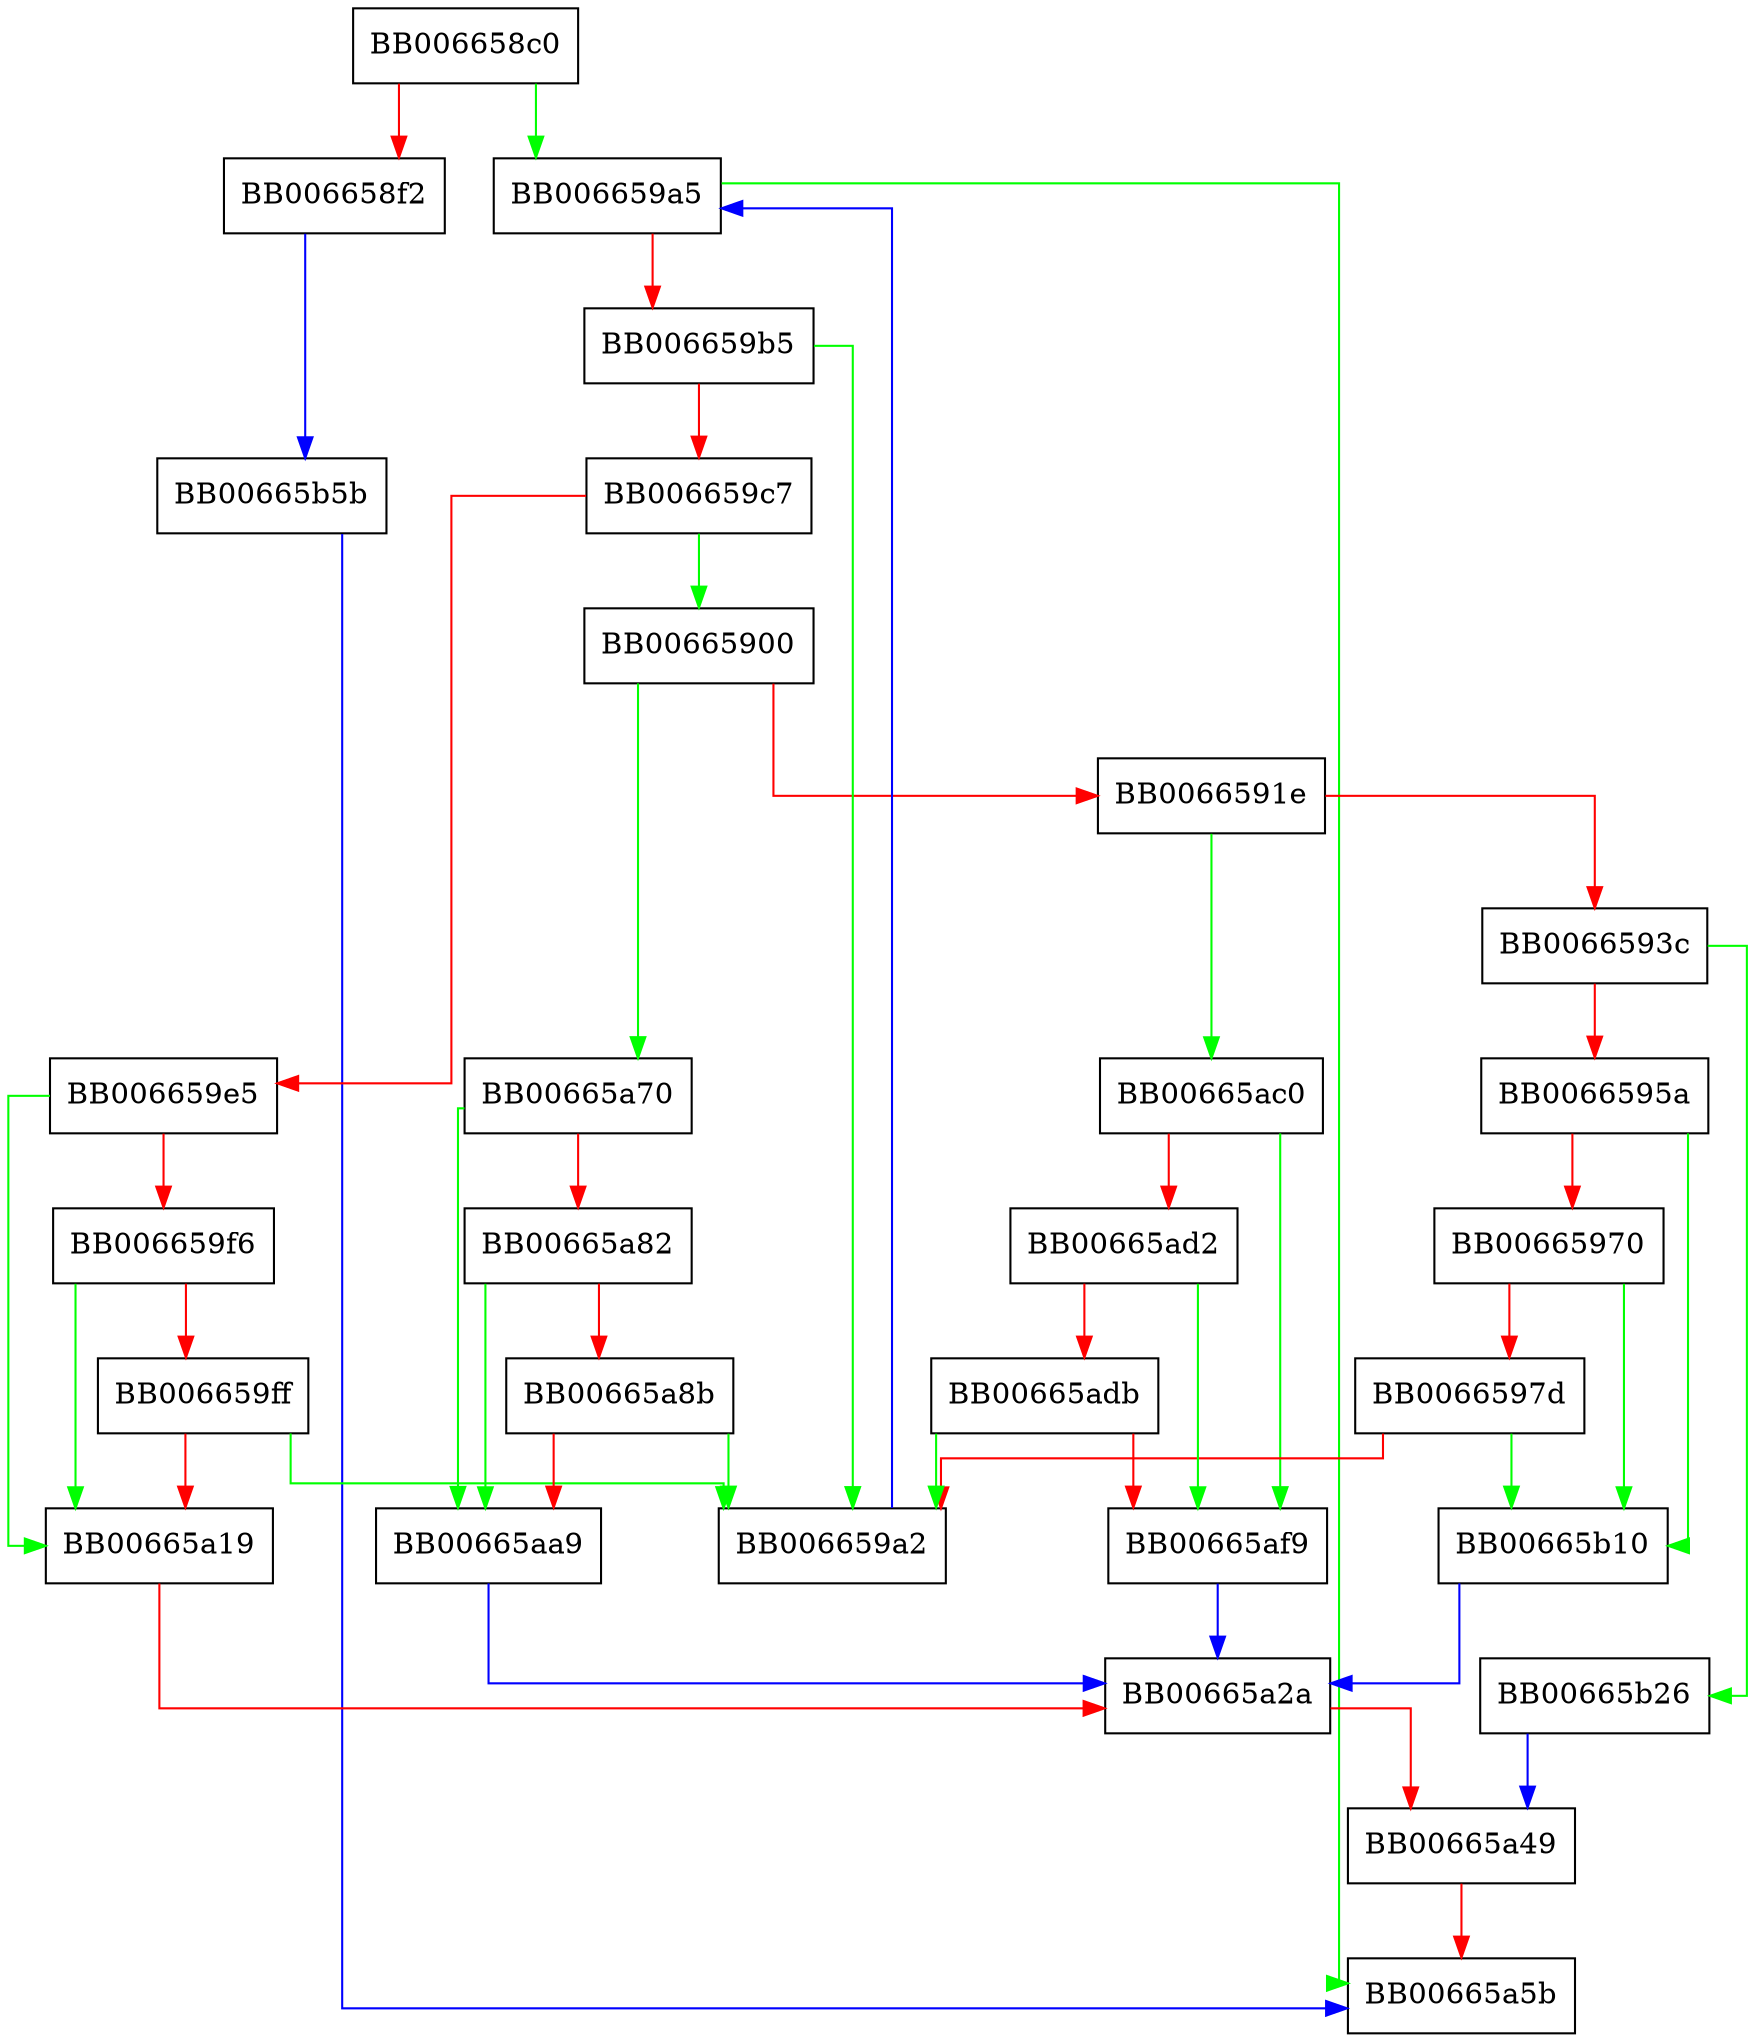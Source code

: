 digraph v2i_issuer_sign_tool {
  node [shape="box"];
  graph [splines=ortho];
  BB006658c0 -> BB006659a5 [color="green"];
  BB006658c0 -> BB006658f2 [color="red"];
  BB006658f2 -> BB00665b5b [color="blue"];
  BB00665900 -> BB00665a70 [color="green"];
  BB00665900 -> BB0066591e [color="red"];
  BB0066591e -> BB00665ac0 [color="green"];
  BB0066591e -> BB0066593c [color="red"];
  BB0066593c -> BB00665b26 [color="green"];
  BB0066593c -> BB0066595a [color="red"];
  BB0066595a -> BB00665b10 [color="green"];
  BB0066595a -> BB00665970 [color="red"];
  BB00665970 -> BB00665b10 [color="green"];
  BB00665970 -> BB0066597d [color="red"];
  BB0066597d -> BB00665b10 [color="green"];
  BB0066597d -> BB006659a2 [color="red"];
  BB006659a2 -> BB006659a5 [color="blue"];
  BB006659a5 -> BB00665a5b [color="green"];
  BB006659a5 -> BB006659b5 [color="red"];
  BB006659b5 -> BB006659a2 [color="green"];
  BB006659b5 -> BB006659c7 [color="red"];
  BB006659c7 -> BB00665900 [color="green"];
  BB006659c7 -> BB006659e5 [color="red"];
  BB006659e5 -> BB00665a19 [color="green"];
  BB006659e5 -> BB006659f6 [color="red"];
  BB006659f6 -> BB00665a19 [color="green"];
  BB006659f6 -> BB006659ff [color="red"];
  BB006659ff -> BB006659a2 [color="green"];
  BB006659ff -> BB00665a19 [color="red"];
  BB00665a19 -> BB00665a2a [color="red"];
  BB00665a2a -> BB00665a49 [color="red"];
  BB00665a49 -> BB00665a5b [color="red"];
  BB00665a70 -> BB00665aa9 [color="green"];
  BB00665a70 -> BB00665a82 [color="red"];
  BB00665a82 -> BB00665aa9 [color="green"];
  BB00665a82 -> BB00665a8b [color="red"];
  BB00665a8b -> BB006659a2 [color="green"];
  BB00665a8b -> BB00665aa9 [color="red"];
  BB00665aa9 -> BB00665a2a [color="blue"];
  BB00665ac0 -> BB00665af9 [color="green"];
  BB00665ac0 -> BB00665ad2 [color="red"];
  BB00665ad2 -> BB00665af9 [color="green"];
  BB00665ad2 -> BB00665adb [color="red"];
  BB00665adb -> BB006659a2 [color="green"];
  BB00665adb -> BB00665af9 [color="red"];
  BB00665af9 -> BB00665a2a [color="blue"];
  BB00665b10 -> BB00665a2a [color="blue"];
  BB00665b26 -> BB00665a49 [color="blue"];
  BB00665b5b -> BB00665a5b [color="blue"];
}